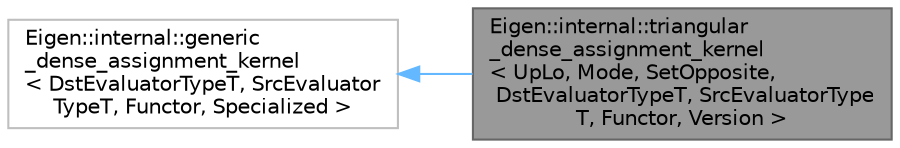 digraph "Eigen::internal::triangular_dense_assignment_kernel&lt; UpLo, Mode, SetOpposite, DstEvaluatorTypeT, SrcEvaluatorTypeT, Functor, Version &gt;"
{
 // LATEX_PDF_SIZE
  bgcolor="transparent";
  edge [fontname=Helvetica,fontsize=10,labelfontname=Helvetica,labelfontsize=10];
  node [fontname=Helvetica,fontsize=10,shape=box,height=0.2,width=0.4];
  rankdir="LR";
  Node1 [id="Node000001",label="Eigen::internal::triangular\l_dense_assignment_kernel\l\< UpLo, Mode, SetOpposite,\l DstEvaluatorTypeT, SrcEvaluatorType\lT, Functor, Version \>",height=0.2,width=0.4,color="gray40", fillcolor="grey60", style="filled", fontcolor="black",tooltip=" "];
  Node2 -> Node1 [id="edge2_Node000001_Node000002",dir="back",color="steelblue1",style="solid",tooltip=" "];
  Node2 [id="Node000002",label="Eigen::internal::generic\l_dense_assignment_kernel\l\< DstEvaluatorTypeT, SrcEvaluator\lTypeT, Functor, Specialized \>",height=0.2,width=0.4,color="grey75", fillcolor="white", style="filled",URL="$classEigen_1_1internal_1_1generic__dense__assignment__kernel.html",tooltip=" "];
}
